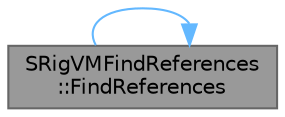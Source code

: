 digraph "SRigVMFindReferences::FindReferences"
{
 // INTERACTIVE_SVG=YES
 // LATEX_PDF_SIZE
  bgcolor="transparent";
  edge [fontname=Helvetica,fontsize=10,labelfontname=Helvetica,labelfontsize=10];
  node [fontname=Helvetica,fontsize=10,shape=box,height=0.2,width=0.4];
  rankdir="LR";
  Node1 [id="Node000001",label="SRigVMFindReferences\l::FindReferences",height=0.2,width=0.4,color="gray40", fillcolor="grey60", style="filled", fontcolor="black",tooltip="The main function that will find references and build the tree."];
  Node1 -> Node1 [id="edge1_Node000001_Node000001",color="steelblue1",style="solid",tooltip=" "];
}

